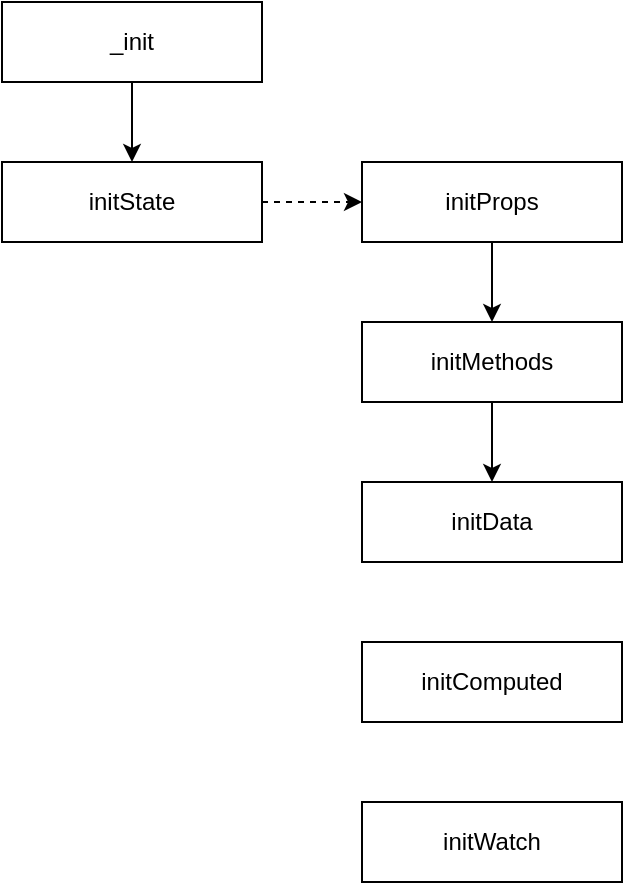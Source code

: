 <mxfile version="13.4.2" type="device"><diagram id="3dZ0s-8B7qA2bUc3QPzB" name="Page-1"><mxGraphModel dx="788" dy="538" grid="1" gridSize="10" guides="1" tooltips="1" connect="1" arrows="1" fold="1" page="1" pageScale="1" pageWidth="827" pageHeight="1169" math="0" shadow="0"><root><mxCell id="0"/><mxCell id="1" parent="0"/><mxCell id="CdizO6L8C9MTQK4WIaLp-5" style="edgeStyle=orthogonalEdgeStyle;rounded=0;orthogonalLoop=1;jettySize=auto;html=1;exitX=0.5;exitY=1;exitDx=0;exitDy=0;entryX=0.5;entryY=0;entryDx=0;entryDy=0;" edge="1" parent="1" source="CdizO6L8C9MTQK4WIaLp-1" target="CdizO6L8C9MTQK4WIaLp-2"><mxGeometry relative="1" as="geometry"/></mxCell><mxCell id="CdizO6L8C9MTQK4WIaLp-1" value="_init" style="rounded=0;whiteSpace=wrap;html=1;" vertex="1" parent="1"><mxGeometry x="120" y="130" width="130" height="40" as="geometry"/></mxCell><mxCell id="CdizO6L8C9MTQK4WIaLp-6" style="edgeStyle=orthogonalEdgeStyle;rounded=0;orthogonalLoop=1;jettySize=auto;html=1;exitX=1;exitY=0.5;exitDx=0;exitDy=0;dashed=1;" edge="1" parent="1" source="CdizO6L8C9MTQK4WIaLp-2" target="CdizO6L8C9MTQK4WIaLp-4"><mxGeometry relative="1" as="geometry"/></mxCell><mxCell id="CdizO6L8C9MTQK4WIaLp-2" value="initState" style="rounded=0;whiteSpace=wrap;html=1;" vertex="1" parent="1"><mxGeometry x="120" y="210" width="130" height="40" as="geometry"/></mxCell><mxCell id="CdizO6L8C9MTQK4WIaLp-8" style="edgeStyle=orthogonalEdgeStyle;rounded=0;orthogonalLoop=1;jettySize=auto;html=1;exitX=0.5;exitY=1;exitDx=0;exitDy=0;entryX=0.5;entryY=0;entryDx=0;entryDy=0;" edge="1" parent="1" source="CdizO6L8C9MTQK4WIaLp-4" target="CdizO6L8C9MTQK4WIaLp-7"><mxGeometry relative="1" as="geometry"/></mxCell><mxCell id="CdizO6L8C9MTQK4WIaLp-4" value="initProps" style="rounded=0;whiteSpace=wrap;html=1;" vertex="1" parent="1"><mxGeometry x="300" y="210" width="130" height="40" as="geometry"/></mxCell><mxCell id="CdizO6L8C9MTQK4WIaLp-12" value="" style="edgeStyle=orthogonalEdgeStyle;rounded=0;orthogonalLoop=1;jettySize=auto;html=1;" edge="1" parent="1" source="CdizO6L8C9MTQK4WIaLp-7" target="CdizO6L8C9MTQK4WIaLp-9"><mxGeometry relative="1" as="geometry"/></mxCell><mxCell id="CdizO6L8C9MTQK4WIaLp-7" value="initMethods" style="rounded=0;whiteSpace=wrap;html=1;" vertex="1" parent="1"><mxGeometry x="300" y="290" width="130" height="40" as="geometry"/></mxCell><mxCell id="CdizO6L8C9MTQK4WIaLp-9" value="initData" style="rounded=0;whiteSpace=wrap;html=1;" vertex="1" parent="1"><mxGeometry x="300" y="370" width="130" height="40" as="geometry"/></mxCell><mxCell id="CdizO6L8C9MTQK4WIaLp-10" value="initComputed" style="rounded=0;whiteSpace=wrap;html=1;" vertex="1" parent="1"><mxGeometry x="300" y="450" width="130" height="40" as="geometry"/></mxCell><mxCell id="CdizO6L8C9MTQK4WIaLp-11" value="initWatch" style="rounded=0;whiteSpace=wrap;html=1;" vertex="1" parent="1"><mxGeometry x="300" y="530" width="130" height="40" as="geometry"/></mxCell></root></mxGraphModel></diagram></mxfile>